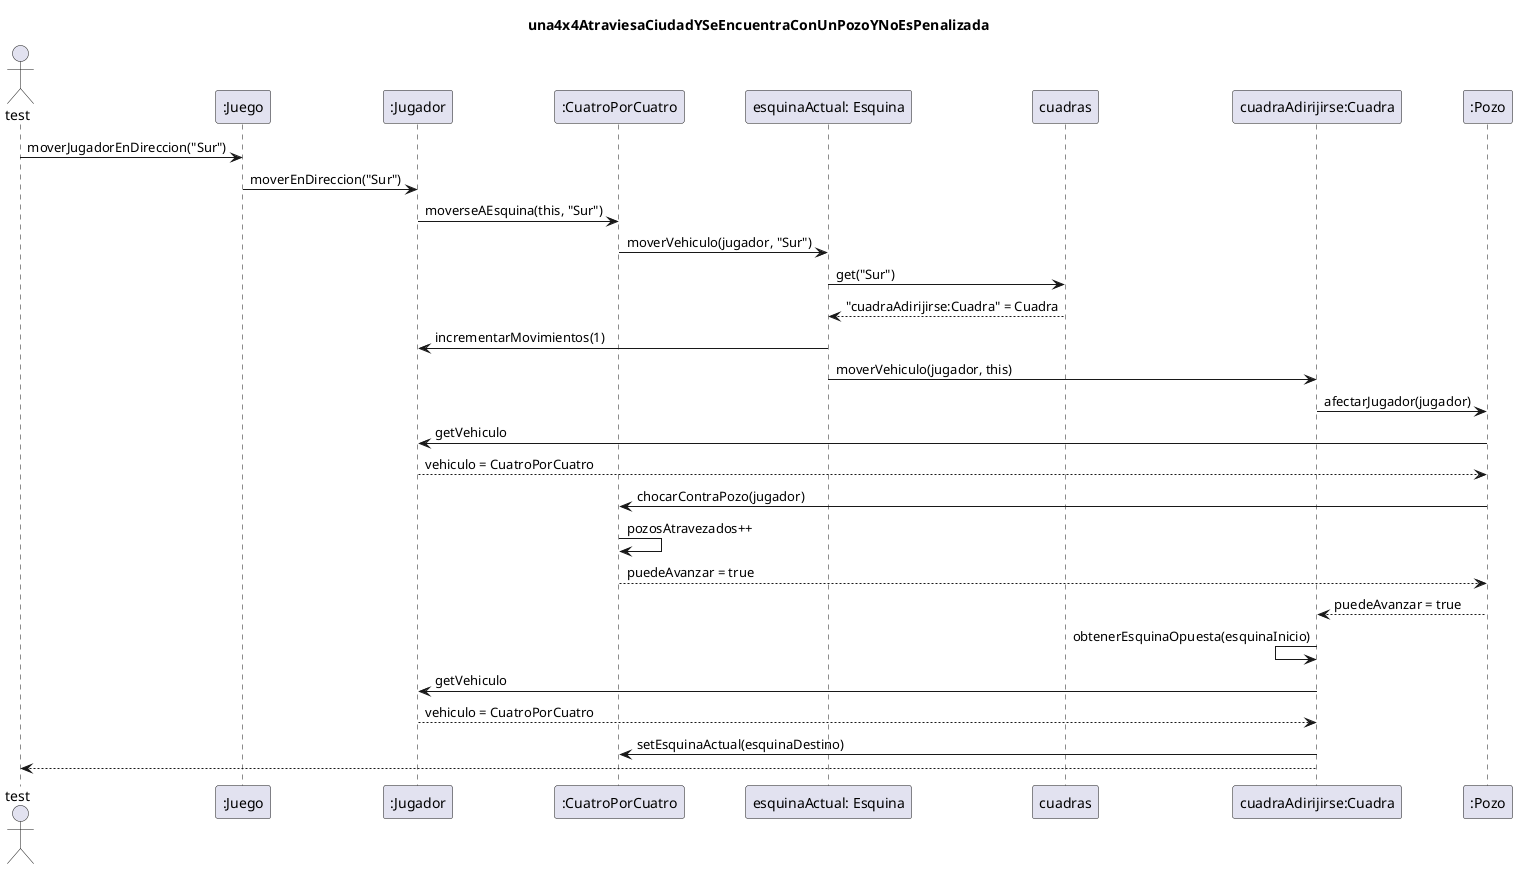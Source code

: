 @startuml
title: una4x4AtraviesaCiudadYSeEncuentraConUnPozoYNoEsPenalizada
Actor test
test -> ":Juego" : moverJugadorEnDireccion("Sur")
":Juego" -> ":Jugador" : moverEnDireccion("Sur")
":Jugador" -> ":CuatroPorCuatro" : moverseAEsquina(this, "Sur")
":CuatroPorCuatro" -> "esquinaActual: Esquina" : moverVehiculo(jugador, "Sur")
"esquinaActual: Esquina" -> cuadras : get("Sur")
"esquinaActual: Esquina" <-- cuadras : "cuadraAdirijirse:Cuadra" = Cuadra
"esquinaActual: Esquina" -> ":Jugador" : incrementarMovimientos(1)
"esquinaActual: Esquina" -> "cuadraAdirijirse:Cuadra" : moverVehiculo(jugador, this)
"cuadraAdirijirse:Cuadra" -> ":Pozo"  : afectarJugador(jugador)
":Pozo"  -> ":Jugador" : getVehiculo
":Pozo"  <-- ":Jugador" : vehiculo = CuatroPorCuatro
":Pozo"  -> ":CuatroPorCuatro" : chocarContraPozo(jugador)
":CuatroPorCuatro" -> ":CuatroPorCuatro" : pozosAtravezados++
":Pozo"  <-- ":CuatroPorCuatro" : puedeAvanzar = true
"cuadraAdirijirse:Cuadra" <-- ":Pozo"  : puedeAvanzar = true
"cuadraAdirijirse:Cuadra" <- "cuadraAdirijirse:Cuadra" : obtenerEsquinaOpuesta(esquinaInicio)
"cuadraAdirijirse:Cuadra" -> ":Jugador" : getVehiculo
"cuadraAdirijirse:Cuadra" <-- ":Jugador" : vehiculo = CuatroPorCuatro
"cuadraAdirijirse:Cuadra" -> ":CuatroPorCuatro" : setEsquinaActual(esquinaDestino)
test <-- "cuadraAdirijirse:Cuadra"
@enduml